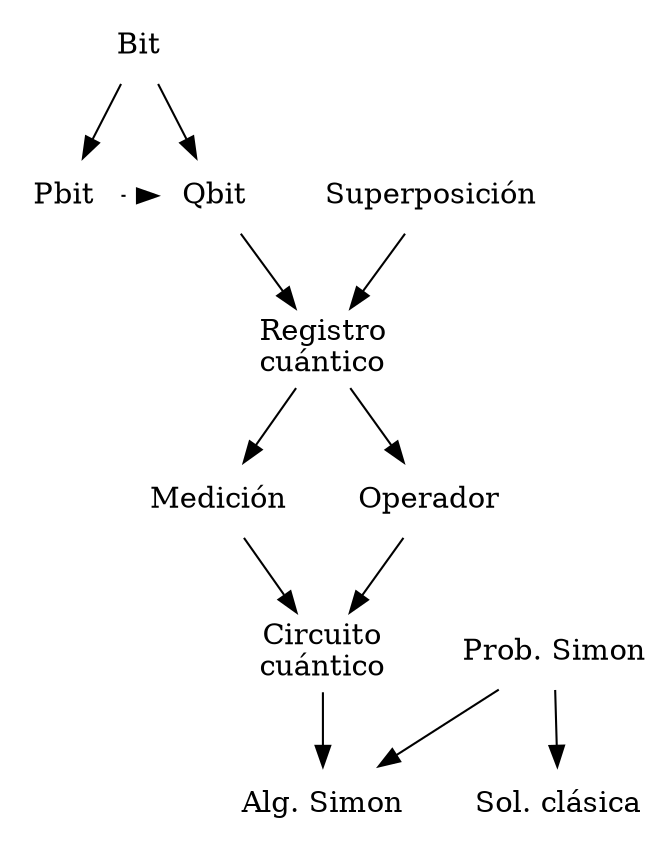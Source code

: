 digraph {
	//graph [rankdir=LR];
	node [shape=plaintext];

	"Bit" -> "Pbit";
	"Bit" -> "Qbit";

	"Pbit" -> "Qbit" [style=dotted, constraint=false];

	"Qbit" -> "Registro\ncuántico";
	"Superposición" -> "Registro\ncuántico";

	"Registro\ncuántico" -> "Medición";
	//"Qbit" -> "Medición";

	"Registro\ncuántico" -> "Operador";

	"Operador" -> "Circuito\ncuántico";
	"Medición" -> "Circuito\ncuántico";

	//bit -> prob_simon;

	"Prob. Simon" -> "Sol. clásica";

	"Prob. Simon" -> "Alg. Simon";

	"Circuito\ncuántico" -> "Alg. Simon";
}
